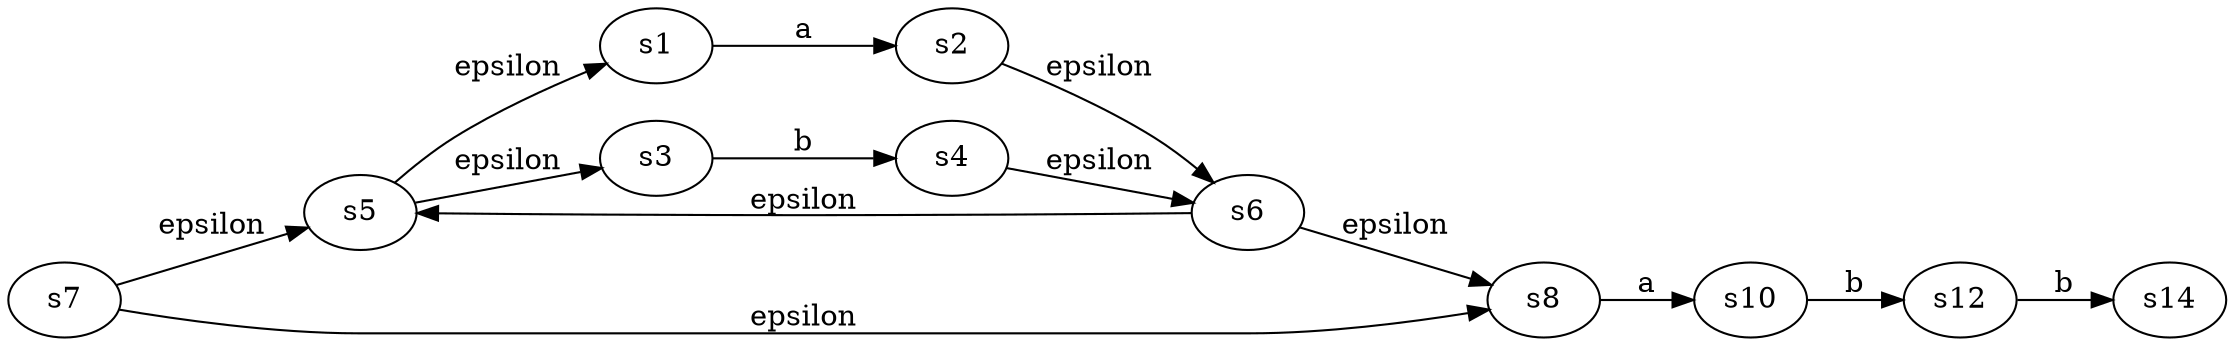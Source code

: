 digraph G {
rankdir = LR;
"s7" -> "s5"[label="epsilon"];
"s7" -> "s8"[label="epsilon"];
"s5" -> "s1"[label="epsilon"];
"s5" -> "s3"[label="epsilon"];
"s8" -> "s10"[label="a"];
"s1" -> "s2"[label="a"];
"s3" -> "s4"[label="b"];
"s10" -> "s12"[label="b"];
"s2" -> "s6"[label="epsilon"];
"s4" -> "s6"[label="epsilon"];
"s12" -> "s14"[label="b"];
"s6" -> "s8"[label="epsilon"];
"s6" -> "s5"[label="epsilon"];
}
